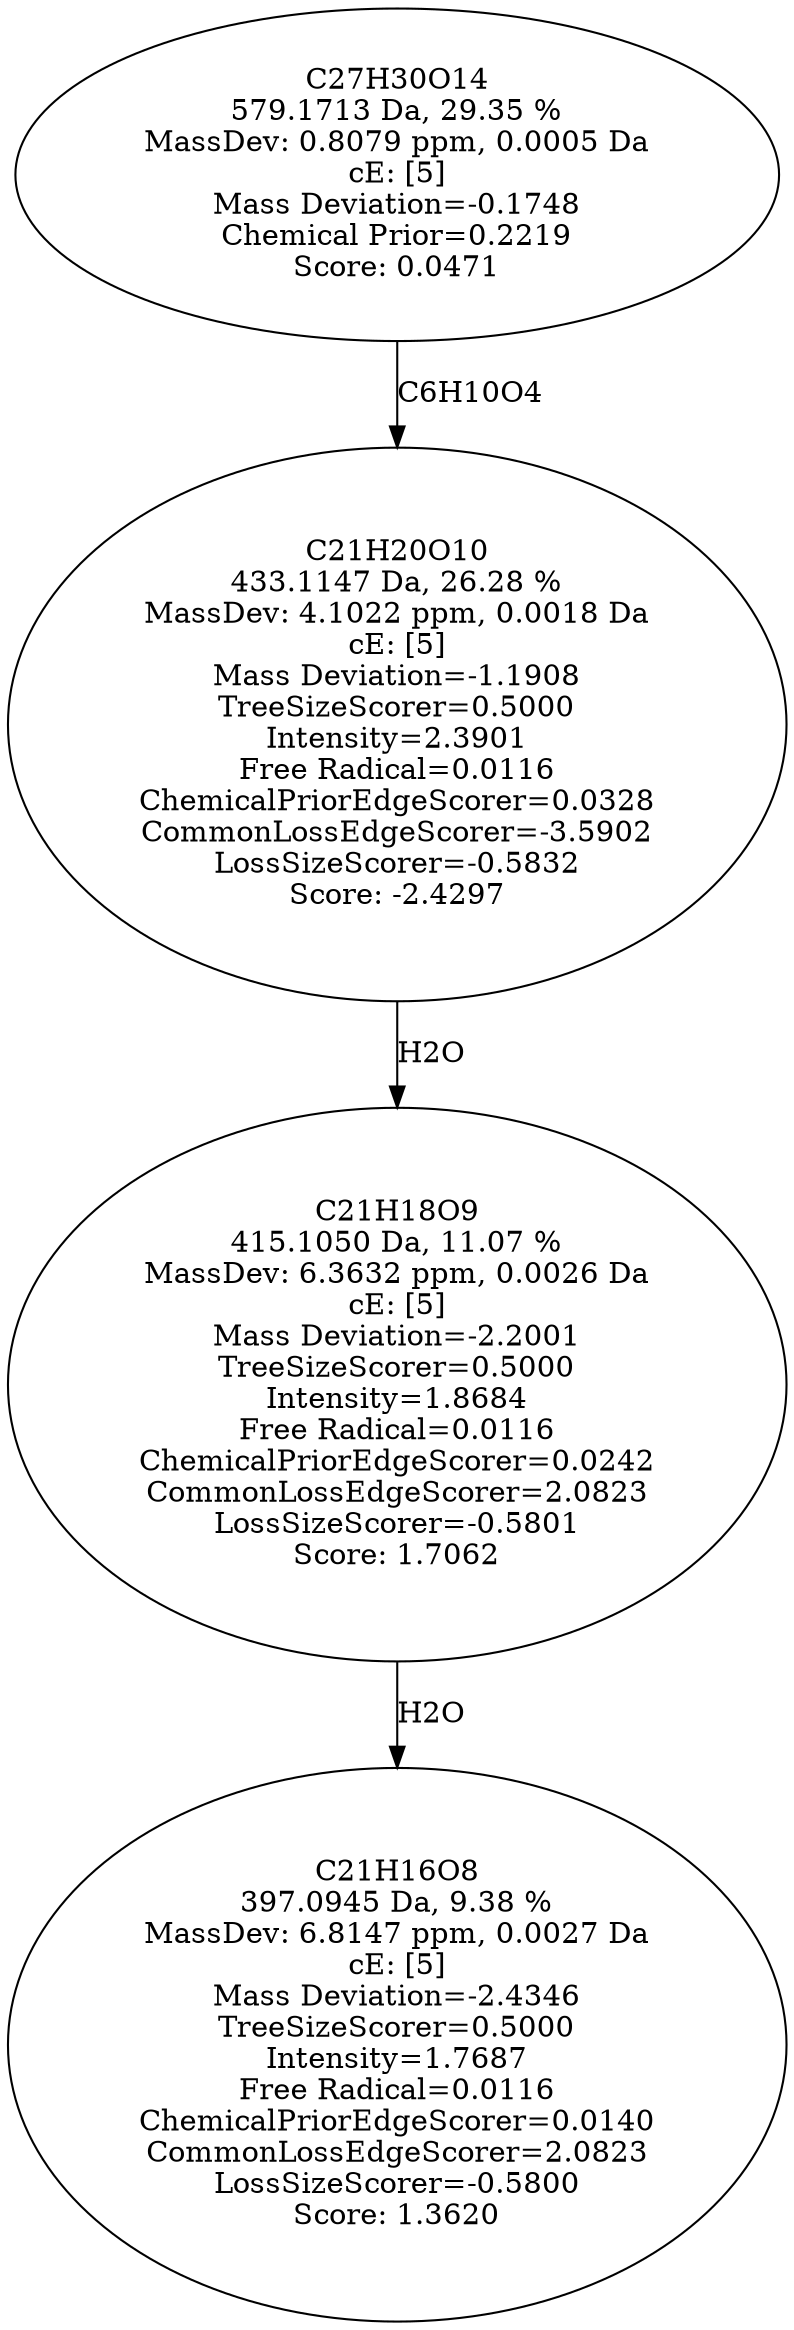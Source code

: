 strict digraph {
v1 [label="C21H16O8\n397.0945 Da, 9.38 %\nMassDev: 6.8147 ppm, 0.0027 Da\ncE: [5]\nMass Deviation=-2.4346\nTreeSizeScorer=0.5000\nIntensity=1.7687\nFree Radical=0.0116\nChemicalPriorEdgeScorer=0.0140\nCommonLossEdgeScorer=2.0823\nLossSizeScorer=-0.5800\nScore: 1.3620"];
v2 [label="C21H18O9\n415.1050 Da, 11.07 %\nMassDev: 6.3632 ppm, 0.0026 Da\ncE: [5]\nMass Deviation=-2.2001\nTreeSizeScorer=0.5000\nIntensity=1.8684\nFree Radical=0.0116\nChemicalPriorEdgeScorer=0.0242\nCommonLossEdgeScorer=2.0823\nLossSizeScorer=-0.5801\nScore: 1.7062"];
v3 [label="C21H20O10\n433.1147 Da, 26.28 %\nMassDev: 4.1022 ppm, 0.0018 Da\ncE: [5]\nMass Deviation=-1.1908\nTreeSizeScorer=0.5000\nIntensity=2.3901\nFree Radical=0.0116\nChemicalPriorEdgeScorer=0.0328\nCommonLossEdgeScorer=-3.5902\nLossSizeScorer=-0.5832\nScore: -2.4297"];
v4 [label="C27H30O14\n579.1713 Da, 29.35 %\nMassDev: 0.8079 ppm, 0.0005 Da\ncE: [5]\nMass Deviation=-0.1748\nChemical Prior=0.2219\nScore: 0.0471"];
v2 -> v1 [label="H2O"];
v3 -> v2 [label="H2O"];
v4 -> v3 [label="C6H10O4"];
}